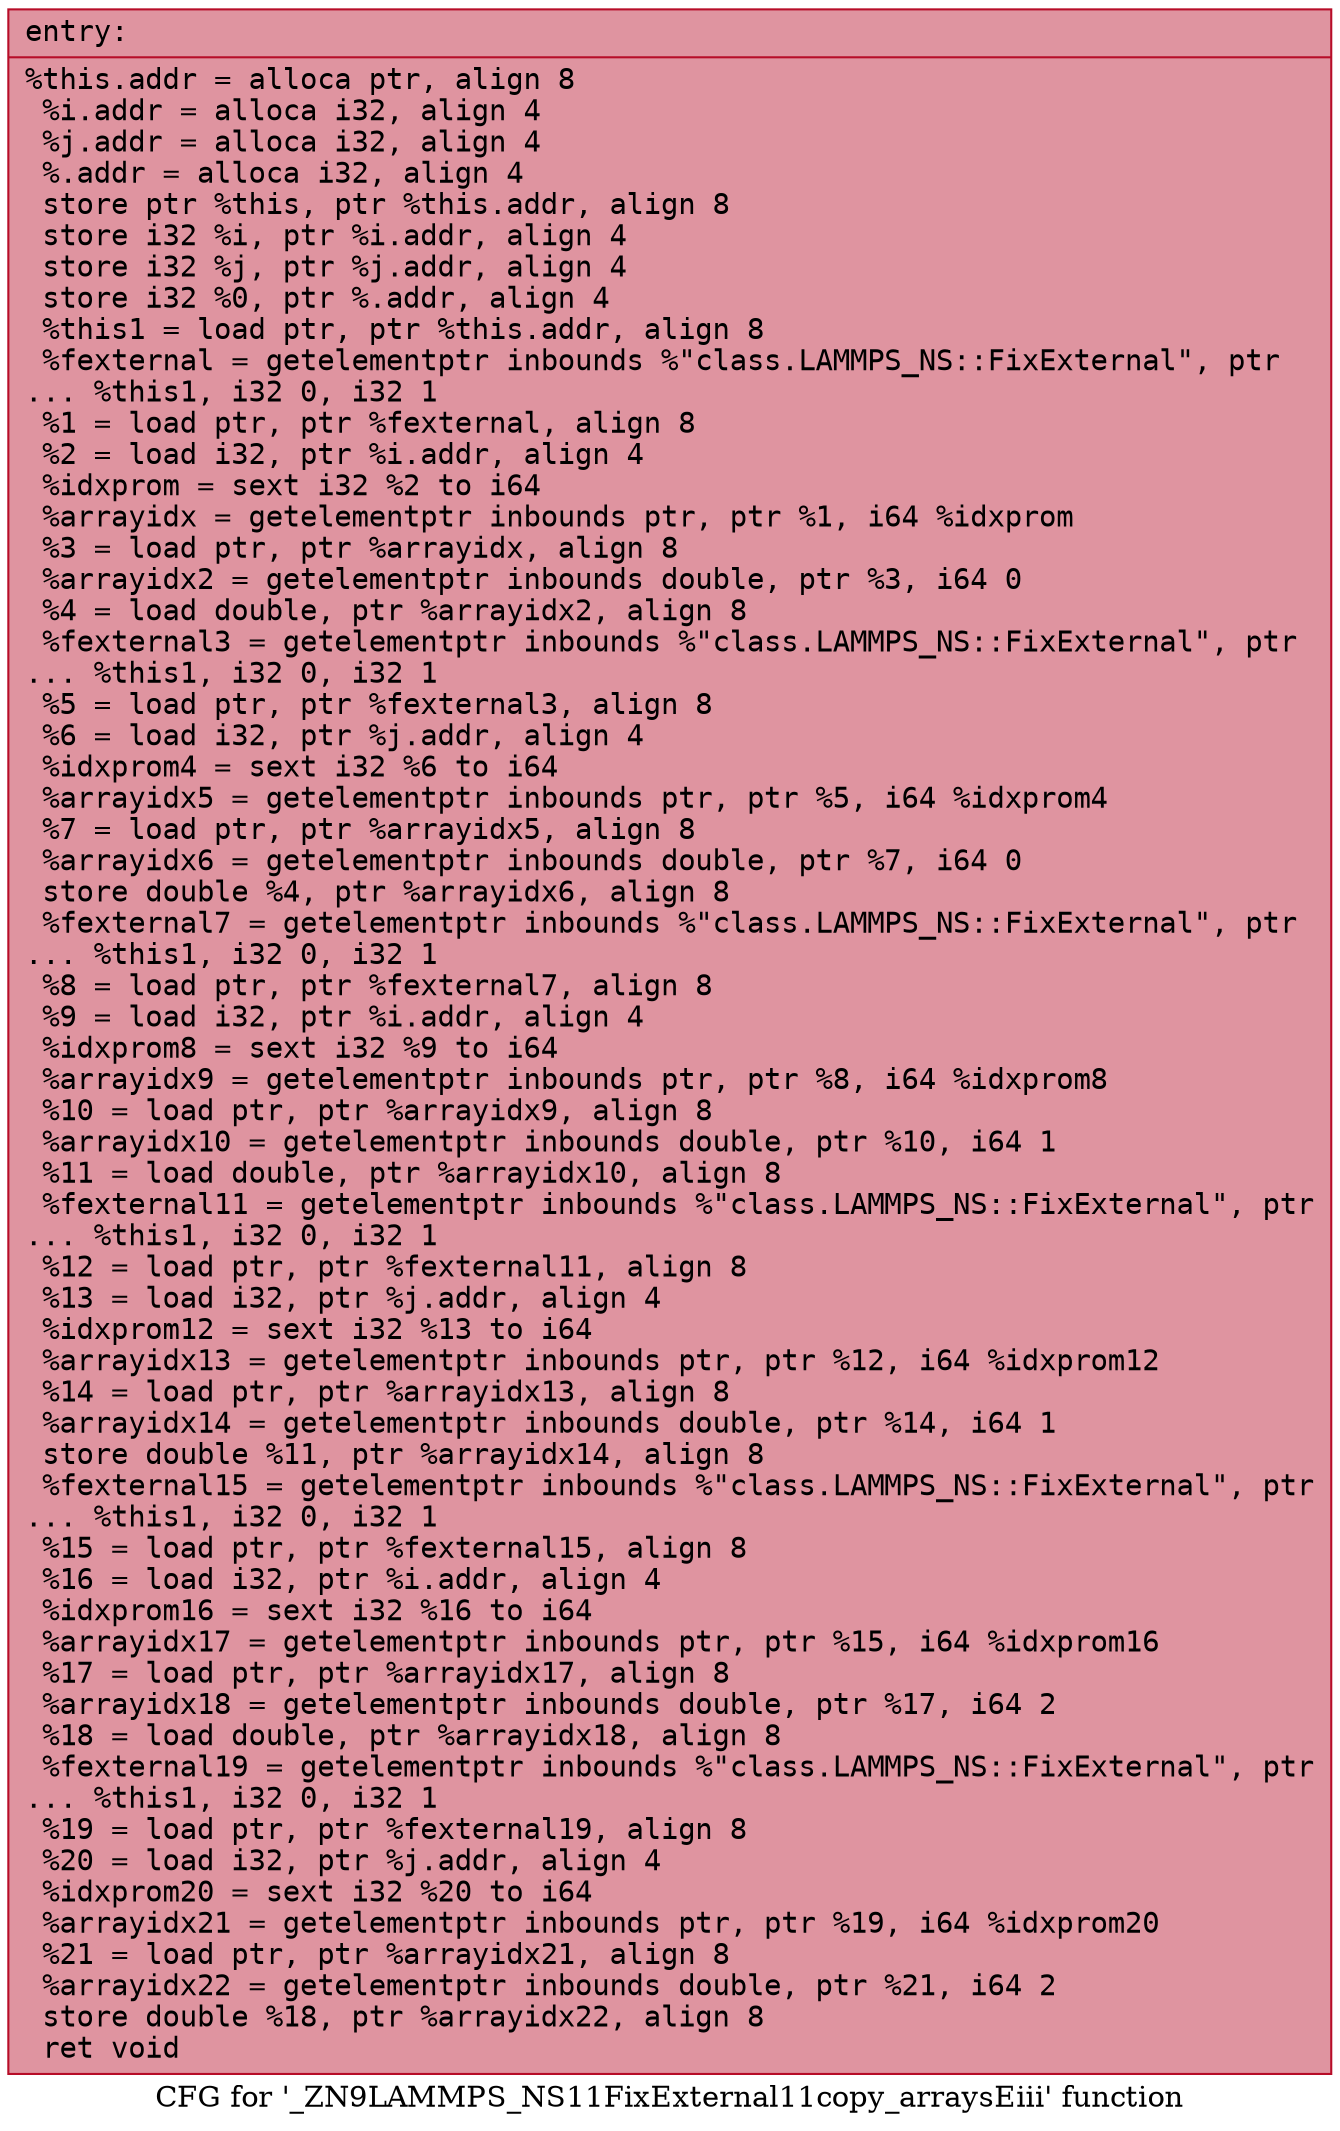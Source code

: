 digraph "CFG for '_ZN9LAMMPS_NS11FixExternal11copy_arraysEiii' function" {
	label="CFG for '_ZN9LAMMPS_NS11FixExternal11copy_arraysEiii' function";

	Node0x5634c656a820 [shape=record,color="#b70d28ff", style=filled, fillcolor="#b70d2870" fontname="Courier",label="{entry:\l|  %this.addr = alloca ptr, align 8\l  %i.addr = alloca i32, align 4\l  %j.addr = alloca i32, align 4\l  %.addr = alloca i32, align 4\l  store ptr %this, ptr %this.addr, align 8\l  store i32 %i, ptr %i.addr, align 4\l  store i32 %j, ptr %j.addr, align 4\l  store i32 %0, ptr %.addr, align 4\l  %this1 = load ptr, ptr %this.addr, align 8\l  %fexternal = getelementptr inbounds %\"class.LAMMPS_NS::FixExternal\", ptr\l... %this1, i32 0, i32 1\l  %1 = load ptr, ptr %fexternal, align 8\l  %2 = load i32, ptr %i.addr, align 4\l  %idxprom = sext i32 %2 to i64\l  %arrayidx = getelementptr inbounds ptr, ptr %1, i64 %idxprom\l  %3 = load ptr, ptr %arrayidx, align 8\l  %arrayidx2 = getelementptr inbounds double, ptr %3, i64 0\l  %4 = load double, ptr %arrayidx2, align 8\l  %fexternal3 = getelementptr inbounds %\"class.LAMMPS_NS::FixExternal\", ptr\l... %this1, i32 0, i32 1\l  %5 = load ptr, ptr %fexternal3, align 8\l  %6 = load i32, ptr %j.addr, align 4\l  %idxprom4 = sext i32 %6 to i64\l  %arrayidx5 = getelementptr inbounds ptr, ptr %5, i64 %idxprom4\l  %7 = load ptr, ptr %arrayidx5, align 8\l  %arrayidx6 = getelementptr inbounds double, ptr %7, i64 0\l  store double %4, ptr %arrayidx6, align 8\l  %fexternal7 = getelementptr inbounds %\"class.LAMMPS_NS::FixExternal\", ptr\l... %this1, i32 0, i32 1\l  %8 = load ptr, ptr %fexternal7, align 8\l  %9 = load i32, ptr %i.addr, align 4\l  %idxprom8 = sext i32 %9 to i64\l  %arrayidx9 = getelementptr inbounds ptr, ptr %8, i64 %idxprom8\l  %10 = load ptr, ptr %arrayidx9, align 8\l  %arrayidx10 = getelementptr inbounds double, ptr %10, i64 1\l  %11 = load double, ptr %arrayidx10, align 8\l  %fexternal11 = getelementptr inbounds %\"class.LAMMPS_NS::FixExternal\", ptr\l... %this1, i32 0, i32 1\l  %12 = load ptr, ptr %fexternal11, align 8\l  %13 = load i32, ptr %j.addr, align 4\l  %idxprom12 = sext i32 %13 to i64\l  %arrayidx13 = getelementptr inbounds ptr, ptr %12, i64 %idxprom12\l  %14 = load ptr, ptr %arrayidx13, align 8\l  %arrayidx14 = getelementptr inbounds double, ptr %14, i64 1\l  store double %11, ptr %arrayidx14, align 8\l  %fexternal15 = getelementptr inbounds %\"class.LAMMPS_NS::FixExternal\", ptr\l... %this1, i32 0, i32 1\l  %15 = load ptr, ptr %fexternal15, align 8\l  %16 = load i32, ptr %i.addr, align 4\l  %idxprom16 = sext i32 %16 to i64\l  %arrayidx17 = getelementptr inbounds ptr, ptr %15, i64 %idxprom16\l  %17 = load ptr, ptr %arrayidx17, align 8\l  %arrayidx18 = getelementptr inbounds double, ptr %17, i64 2\l  %18 = load double, ptr %arrayidx18, align 8\l  %fexternal19 = getelementptr inbounds %\"class.LAMMPS_NS::FixExternal\", ptr\l... %this1, i32 0, i32 1\l  %19 = load ptr, ptr %fexternal19, align 8\l  %20 = load i32, ptr %j.addr, align 4\l  %idxprom20 = sext i32 %20 to i64\l  %arrayidx21 = getelementptr inbounds ptr, ptr %19, i64 %idxprom20\l  %21 = load ptr, ptr %arrayidx21, align 8\l  %arrayidx22 = getelementptr inbounds double, ptr %21, i64 2\l  store double %18, ptr %arrayidx22, align 8\l  ret void\l}"];
}
